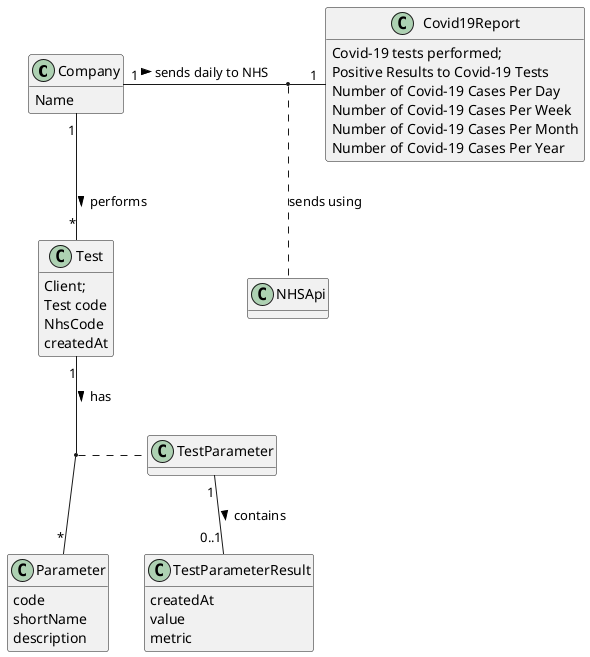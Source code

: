 @startuml
'https://plantuml.com/use-case-diagram
hide methods

class Company{
Name
}

class Covid19Report{
Covid-19 tests performed;
Positive Results to Covid-19 Tests
Number of Covid-19 Cases Per Day
Number of Covid-19 Cases Per Week
Number of Covid-19 Cases Per Month
Number of Covid-19 Cases Per Year
}

class Test{
Client;
Test code
NhsCode
createdAt
}

class TestParameterResult{
createdAt
value
metric
}

class TestParameter{
}

class Parameter{
code
shortName
description
}


Company "1" - "1" Covid19Report : sends daily to NHS >
Test "1" -- "*" Parameter : has >
TestParameter "1" -- "0..1" TestParameterResult: contains >
(Test, Parameter) .. TestParameter
Company "1" -- "*" Test: performs >
(Company, Covid19Report) .. NHSApi: sends using


@enduml